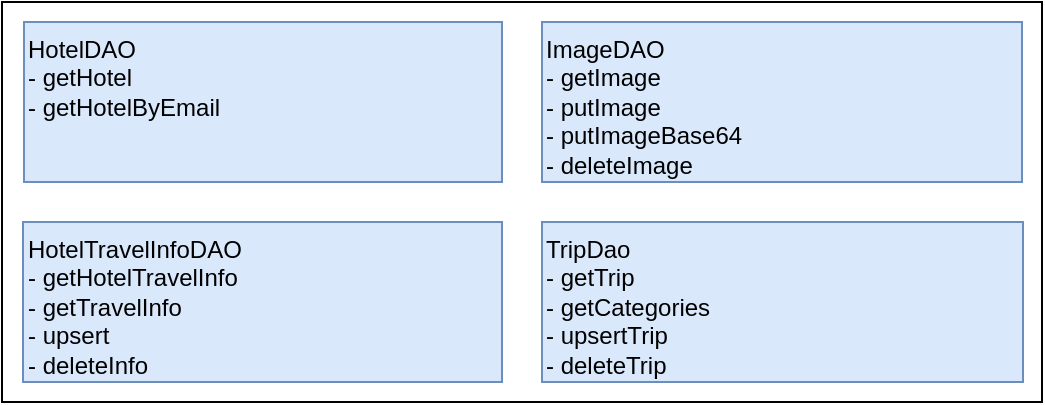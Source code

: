 <mxfile version="17.4.2" type="device"><diagram id="PNYMfZ64KbdU-Dpw3WZe" name="Page-1"><mxGraphModel dx="760" dy="707" grid="1" gridSize="10" guides="1" tooltips="1" connect="1" arrows="1" fold="1" page="1" pageScale="1" pageWidth="827" pageHeight="1169" math="0" shadow="0"><root><mxCell id="0"/><mxCell id="1" parent="0"/><mxCell id="DRMiByyh8bfLxJfsN1qr-3" value="" style="rounded=0;whiteSpace=wrap;html=1;" vertex="1" parent="1"><mxGeometry x="40" y="310" width="520" height="200" as="geometry"/></mxCell><mxCell id="DRMiByyh8bfLxJfsN1qr-4" value="&lt;font style=&quot;font-size: 12px&quot;&gt;HotelDAO&lt;br&gt;&lt;/font&gt;&lt;font style=&quot;font-size: 12px&quot;&gt;&lt;font style=&quot;font-size: 12px&quot;&gt;- getHotel&lt;font style=&quot;font-size: 12px&quot;&gt;&lt;br&gt;&lt;/font&gt;&lt;font style=&quot;font-size: 12px&quot;&gt;- getHotelByEmail&lt;/font&gt;&lt;/font&gt;&lt;br&gt;&lt;/font&gt;" style="rounded=0;whiteSpace=wrap;html=1;labelBackgroundColor=none;fontSize=11;fillColor=#dae8fc;strokeColor=#6c8ebf;align=left;verticalAlign=top;" vertex="1" parent="1"><mxGeometry x="51" y="320" width="239" height="80" as="geometry"/></mxCell><mxCell id="DRMiByyh8bfLxJfsN1qr-12" value="&lt;font style=&quot;font-size: 12px&quot;&gt;ImageDAO&lt;br&gt;&lt;/font&gt;&lt;font&gt;&lt;font style=&quot;font-size: 12px&quot;&gt;-&amp;nbsp;&lt;/font&gt;&lt;span style=&quot;font-size: 12px&quot;&gt;getImage&lt;/span&gt;&lt;div&gt;&lt;span style=&quot;font-size: 12px&quot;&gt;- putImage&lt;/span&gt;&lt;/div&gt;&lt;div&gt;&lt;span style=&quot;font-size: 12px&quot;&gt;- putImageBase64&lt;/span&gt;&lt;/div&gt;&lt;div&gt;&lt;span style=&quot;font-size: 12px&quot;&gt;- deleteImage&lt;/span&gt;&lt;/div&gt;&lt;/font&gt;" style="rounded=0;whiteSpace=wrap;html=1;labelBackgroundColor=none;fontSize=11;fillColor=#dae8fc;strokeColor=#6c8ebf;align=left;verticalAlign=top;" vertex="1" parent="1"><mxGeometry x="310" y="320" width="240" height="80" as="geometry"/></mxCell><mxCell id="DRMiByyh8bfLxJfsN1qr-14" value="&lt;font&gt;&lt;font style=&quot;font-size: 12px&quot;&gt;HotelTravelInfoDAO&lt;br&gt;&lt;/font&gt;&lt;div&gt;&lt;span style=&quot;font-size: 12px&quot;&gt;- getHotelTravelInfo&lt;/span&gt;&lt;/div&gt;&lt;div&gt;&lt;span style=&quot;font-size: 12px&quot;&gt;- getTravelInfo&lt;/span&gt;&lt;/div&gt;&lt;div&gt;&lt;span style=&quot;font-size: 12px&quot;&gt;- upsert&lt;/span&gt;&lt;/div&gt;&lt;div&gt;&lt;span style=&quot;font-size: 12px&quot;&gt;- deleteInfo&lt;/span&gt;&lt;/div&gt;&lt;/font&gt;" style="rounded=0;whiteSpace=wrap;html=1;labelBackgroundColor=none;fontSize=11;fillColor=#dae8fc;strokeColor=#6c8ebf;align=left;verticalAlign=top;" vertex="1" parent="1"><mxGeometry x="50.5" y="420" width="239.5" height="80" as="geometry"/></mxCell><mxCell id="DRMiByyh8bfLxJfsN1qr-15" value="&lt;font&gt;&lt;font style=&quot;font-size: 12px&quot;&gt;TripDao&lt;br&gt;-&amp;nbsp;&lt;/font&gt;&lt;/font&gt;&lt;span style=&quot;font-size: 12px&quot;&gt;getTrip&lt;/span&gt;&lt;div&gt;&lt;span style=&quot;font-size: 12px&quot;&gt;- getCategories&lt;/span&gt;&lt;/div&gt;&lt;div&gt;&lt;span style=&quot;font-size: 12px&quot;&gt;- upsertTrip&lt;/span&gt;&lt;/div&gt;&lt;div&gt;&lt;span style=&quot;font-size: 12px&quot;&gt;- deleteTrip&lt;/span&gt;&lt;/div&gt;" style="rounded=0;whiteSpace=wrap;html=1;labelBackgroundColor=none;fontSize=11;fillColor=#dae8fc;strokeColor=#6c8ebf;align=left;verticalAlign=top;" vertex="1" parent="1"><mxGeometry x="310" y="420" width="240.5" height="80" as="geometry"/></mxCell></root></mxGraphModel></diagram></mxfile>